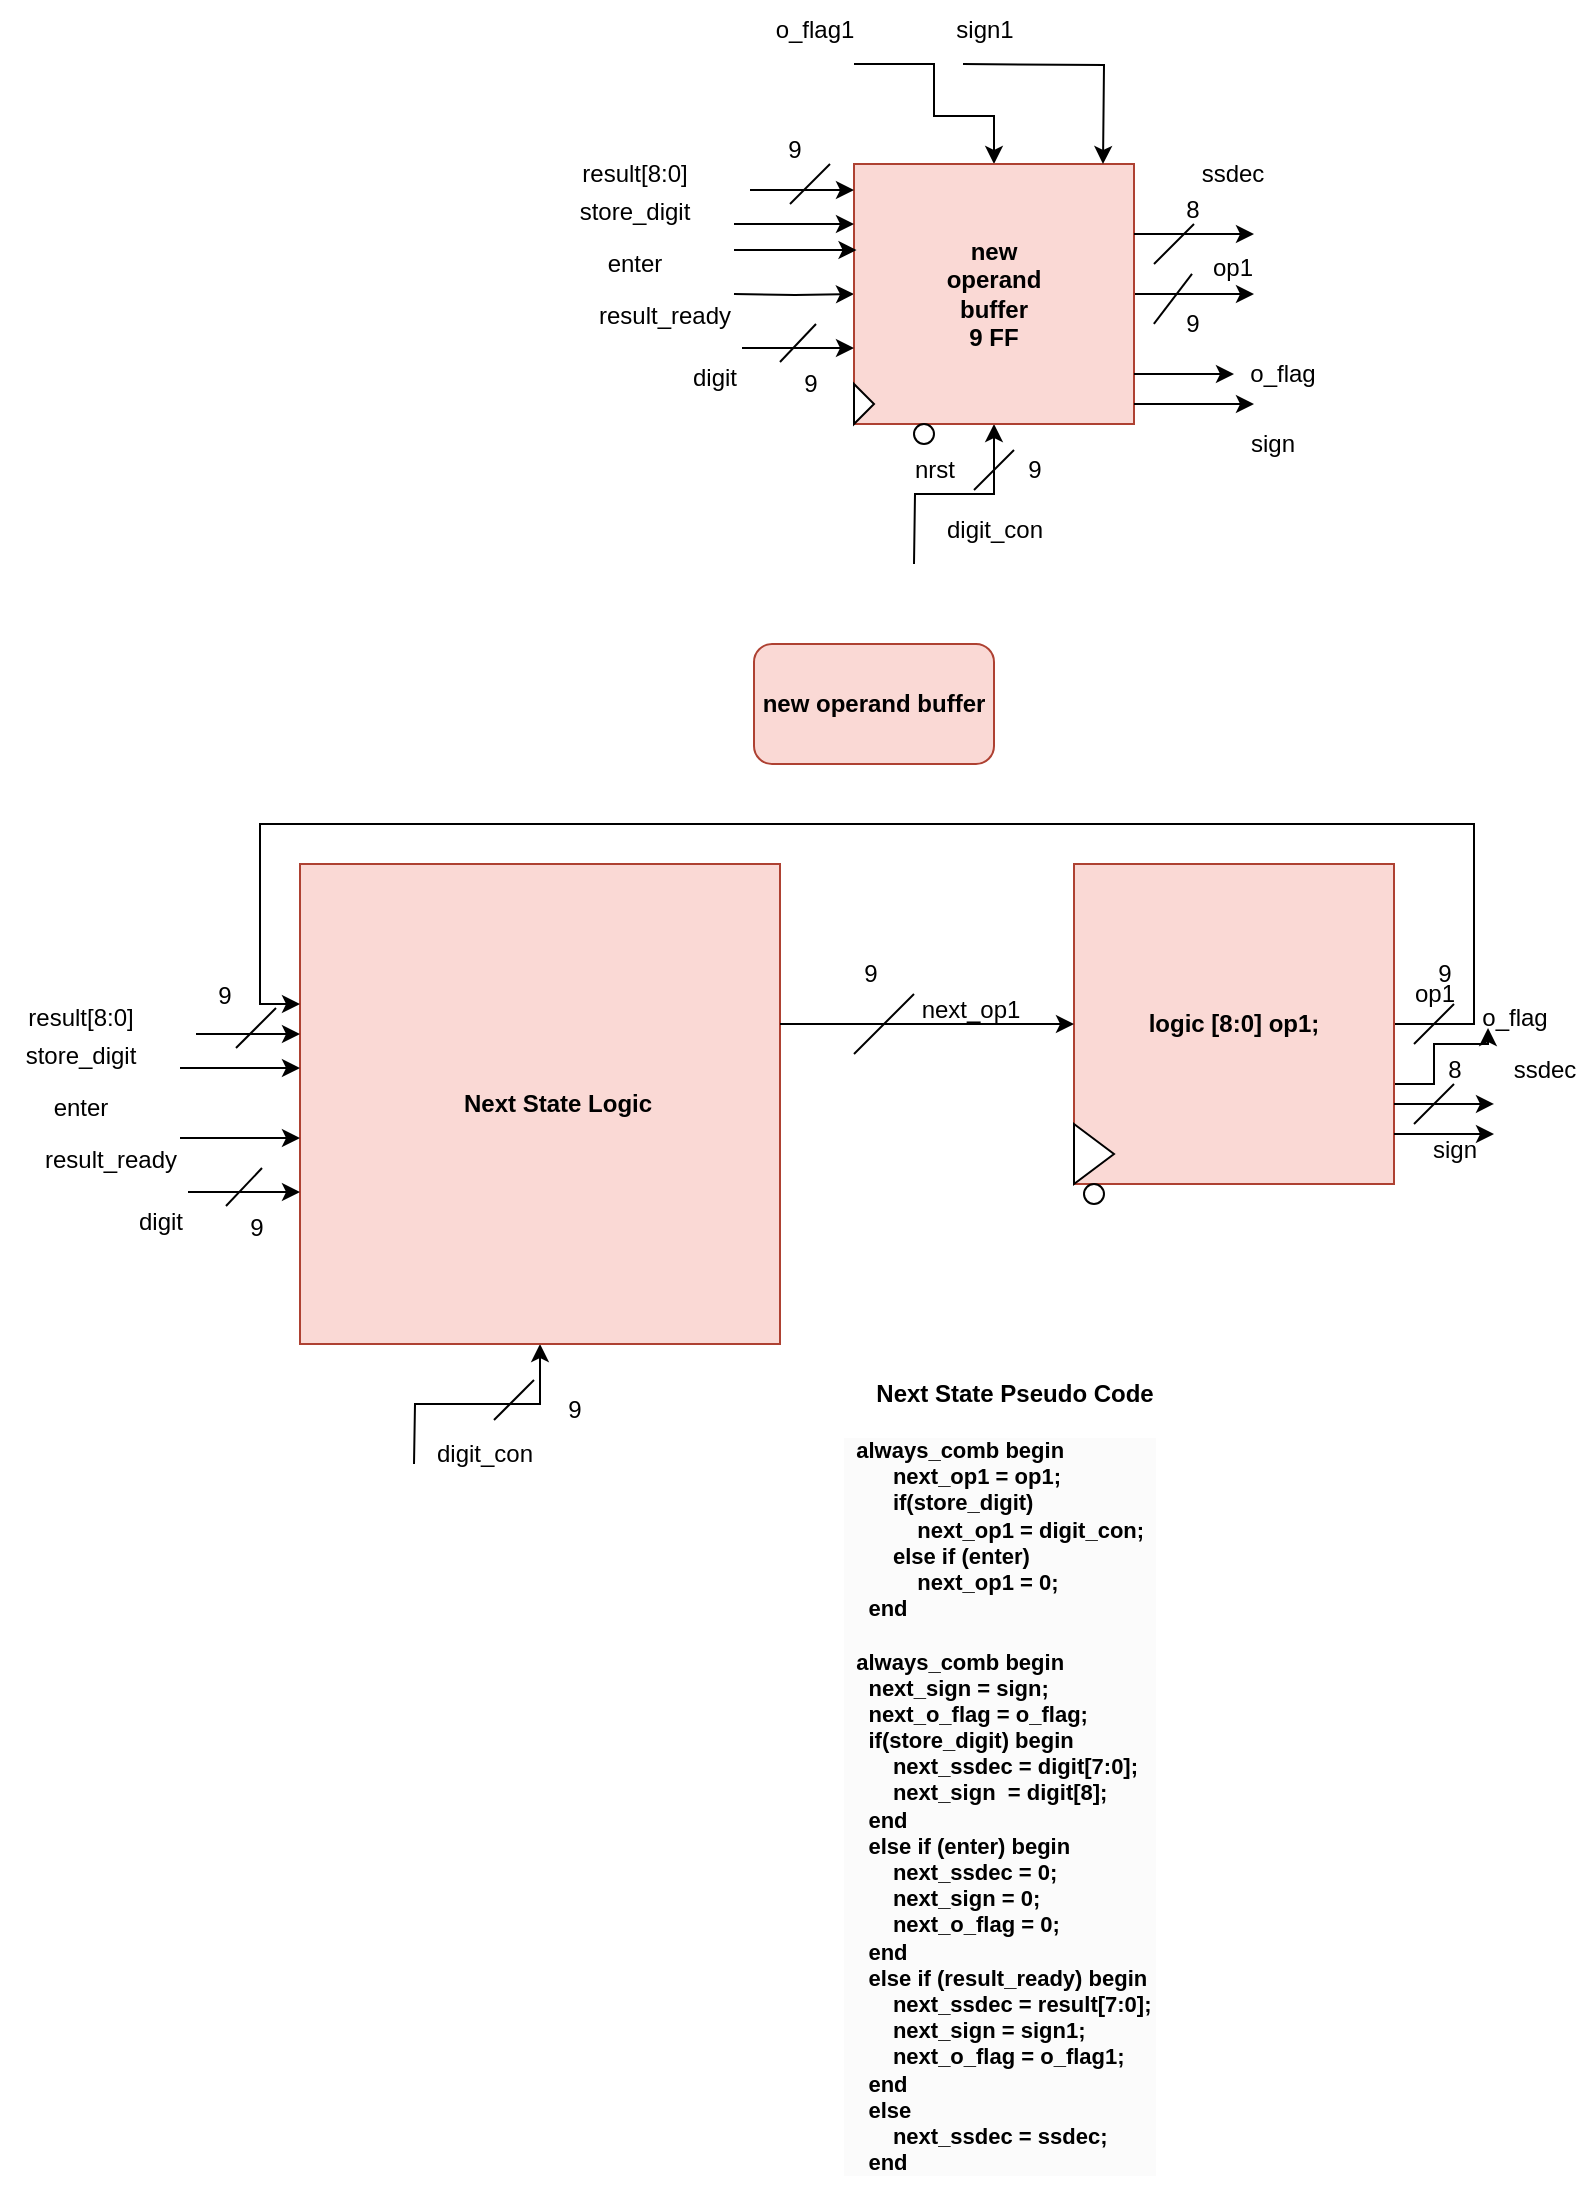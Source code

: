 <mxfile version="21.5.2" type="device">
  <diagram name="new_operand_buffer" id="ePAh65DbA_G20uazlr1b">
    <mxGraphModel dx="1970" dy="476" grid="1" gridSize="10" guides="1" tooltips="1" connect="1" arrows="1" fold="1" page="1" pageScale="1" pageWidth="850" pageHeight="1100" math="0" shadow="0">
      <root>
        <mxCell id="0" />
        <mxCell id="1" parent="0" />
        <mxCell id="0AMTaztvCC-7Y1gPFvDa-27" style="edgeStyle=orthogonalEdgeStyle;rounded=0;orthogonalLoop=1;jettySize=auto;html=1;entryX=0;entryY=0.5;entryDx=0;entryDy=0;" parent="1" target="0AMTaztvCC-7Y1gPFvDa-7" edge="1">
          <mxGeometry relative="1" as="geometry">
            <mxPoint x="330" y="155" as="sourcePoint" />
          </mxGeometry>
        </mxCell>
        <mxCell id="0AMTaztvCC-7Y1gPFvDa-33" style="edgeStyle=orthogonalEdgeStyle;rounded=0;orthogonalLoop=1;jettySize=auto;html=1;" parent="1" source="0AMTaztvCC-7Y1gPFvDa-7" edge="1">
          <mxGeometry relative="1" as="geometry">
            <mxPoint x="590" y="155" as="targetPoint" />
          </mxGeometry>
        </mxCell>
        <mxCell id="bfStQmqmbv6c-yeC5uB7-1" style="edgeStyle=orthogonalEdgeStyle;rounded=0;orthogonalLoop=1;jettySize=auto;html=1;" parent="1" target="0AMTaztvCC-7Y1gPFvDa-7" edge="1">
          <mxGeometry relative="1" as="geometry">
            <mxPoint x="390" y="40" as="sourcePoint" />
            <Array as="points">
              <mxPoint x="430" y="40" />
              <mxPoint x="430" y="66" />
              <mxPoint x="460" y="66" />
            </Array>
          </mxGeometry>
        </mxCell>
        <mxCell id="cD_Pu5Oa4wJDgBuVvZxm-15" style="edgeStyle=orthogonalEdgeStyle;rounded=0;orthogonalLoop=1;jettySize=auto;html=1;" parent="1" target="0AMTaztvCC-7Y1gPFvDa-7" edge="1">
          <mxGeometry relative="1" as="geometry">
            <mxPoint x="420" y="290" as="sourcePoint" />
          </mxGeometry>
        </mxCell>
        <mxCell id="0AMTaztvCC-7Y1gPFvDa-7" value="new&lt;br&gt;operand&lt;br&gt;buffer&lt;br&gt;9 FF" style="rounded=0;whiteSpace=wrap;html=1;fontStyle=1;fillColor=#fad9d5;strokeColor=#ae4132;" parent="1" vertex="1">
          <mxGeometry x="390" y="90" width="140" height="130" as="geometry" />
        </mxCell>
        <mxCell id="0AMTaztvCC-7Y1gPFvDa-8" value="" style="triangle;whiteSpace=wrap;html=1;fontStyle=1" parent="1" vertex="1">
          <mxGeometry x="390" y="200" width="10" height="20" as="geometry" />
        </mxCell>
        <mxCell id="0AMTaztvCC-7Y1gPFvDa-9" value="" style="ellipse;whiteSpace=wrap;html=1;aspect=fixed;fontStyle=1" parent="1" vertex="1">
          <mxGeometry x="420" y="220" width="10" height="10" as="geometry" />
        </mxCell>
        <mxCell id="0AMTaztvCC-7Y1gPFvDa-10" value="digit" style="text;html=1;align=center;verticalAlign=middle;resizable=0;points=[];autosize=1;strokeColor=none;fillColor=none;" parent="1" vertex="1">
          <mxGeometry x="300" y="184" width="40" height="26" as="geometry" />
        </mxCell>
        <mxCell id="0AMTaztvCC-7Y1gPFvDa-11" value="op1" style="text;html=1;align=center;verticalAlign=middle;resizable=0;points=[];autosize=1;strokeColor=none;fillColor=none;" parent="1" vertex="1">
          <mxGeometry x="560" y="129" width="38" height="26" as="geometry" />
        </mxCell>
        <mxCell id="0AMTaztvCC-7Y1gPFvDa-14" value="9" style="text;html=1;align=center;verticalAlign=middle;resizable=0;points=[];autosize=1;strokeColor=none;fillColor=none;" parent="1" vertex="1">
          <mxGeometry x="543.5" y="155" width="30" height="30" as="geometry" />
        </mxCell>
        <mxCell id="0AMTaztvCC-7Y1gPFvDa-15" value="" style="endArrow=none;html=1;rounded=0;" parent="1" edge="1">
          <mxGeometry width="50" height="50" relative="1" as="geometry">
            <mxPoint x="353" y="189" as="sourcePoint" />
            <mxPoint x="371" y="170" as="targetPoint" />
          </mxGeometry>
        </mxCell>
        <mxCell id="0AMTaztvCC-7Y1gPFvDa-16" value="9" style="text;html=1;align=center;verticalAlign=middle;resizable=0;points=[];autosize=1;strokeColor=none;fillColor=none;" parent="1" vertex="1">
          <mxGeometry x="353" y="185" width="30" height="30" as="geometry" />
        </mxCell>
        <mxCell id="0AMTaztvCC-7Y1gPFvDa-19" value="" style="endArrow=classic;html=1;rounded=0;" parent="1" edge="1">
          <mxGeometry width="50" height="50" relative="1" as="geometry">
            <mxPoint x="334" y="182" as="sourcePoint" />
            <mxPoint x="390" y="182" as="targetPoint" />
          </mxGeometry>
        </mxCell>
        <mxCell id="0AMTaztvCC-7Y1gPFvDa-21" value="nrst" style="text;html=1;align=center;verticalAlign=middle;resizable=0;points=[];autosize=1;strokeColor=none;fillColor=none;" parent="1" vertex="1">
          <mxGeometry x="410" y="228" width="40" height="30" as="geometry" />
        </mxCell>
        <mxCell id="0AMTaztvCC-7Y1gPFvDa-22" value="" style="endArrow=classic;html=1;rounded=0;" parent="1" edge="1">
          <mxGeometry width="50" height="50" relative="1" as="geometry">
            <mxPoint x="330" y="120" as="sourcePoint" />
            <mxPoint x="390" y="120" as="targetPoint" />
          </mxGeometry>
        </mxCell>
        <mxCell id="0AMTaztvCC-7Y1gPFvDa-24" value="store_digit" style="text;html=1;align=center;verticalAlign=middle;resizable=0;points=[];autosize=1;strokeColor=none;fillColor=none;" parent="1" vertex="1">
          <mxGeometry x="240" y="99" width="80" height="30" as="geometry" />
        </mxCell>
        <mxCell id="0AMTaztvCC-7Y1gPFvDa-29" value="" style="endArrow=classic;html=1;rounded=0;entryX=0.009;entryY=0.331;entryDx=0;entryDy=0;entryPerimeter=0;" parent="1" target="0AMTaztvCC-7Y1gPFvDa-7" edge="1">
          <mxGeometry width="50" height="50" relative="1" as="geometry">
            <mxPoint x="330" y="133" as="sourcePoint" />
            <mxPoint x="300" y="128" as="targetPoint" />
          </mxGeometry>
        </mxCell>
        <mxCell id="0AMTaztvCC-7Y1gPFvDa-31" value="result_ready" style="text;html=1;align=center;verticalAlign=middle;resizable=0;points=[];autosize=1;strokeColor=none;fillColor=none;" parent="1" vertex="1">
          <mxGeometry x="250" y="151" width="90" height="30" as="geometry" />
        </mxCell>
        <mxCell id="0AMTaztvCC-7Y1gPFvDa-36" value="" style="endArrow=none;html=1;rounded=0;entryX=-0.026;entryY=0.615;entryDx=0;entryDy=0;entryPerimeter=0;exitX=1.071;exitY=0.615;exitDx=0;exitDy=0;exitPerimeter=0;" parent="1" source="0AMTaztvCC-7Y1gPFvDa-7" target="0AMTaztvCC-7Y1gPFvDa-11" edge="1">
          <mxGeometry width="50" height="50" relative="1" as="geometry">
            <mxPoint x="523.5" y="170" as="sourcePoint" />
            <mxPoint x="550" y="140" as="targetPoint" />
          </mxGeometry>
        </mxCell>
        <mxCell id="0AMTaztvCC-7Y1gPFvDa-37" value="&lt;b&gt;new operand buffer&lt;/b&gt;" style="rounded=1;whiteSpace=wrap;html=1;fillColor=#fad9d5;strokeColor=#ae4132;" parent="1" vertex="1">
          <mxGeometry x="340" y="330" width="120" height="60" as="geometry" />
        </mxCell>
        <mxCell id="cD_Pu5Oa4wJDgBuVvZxm-23" style="edgeStyle=orthogonalEdgeStyle;rounded=0;orthogonalLoop=1;jettySize=auto;html=1;" parent="1" target="0AMTaztvCC-7Y1gPFvDa-38" edge="1">
          <mxGeometry relative="1" as="geometry">
            <mxPoint x="170" y="740" as="sourcePoint" />
          </mxGeometry>
        </mxCell>
        <mxCell id="0AMTaztvCC-7Y1gPFvDa-38" value="&lt;div style=&quot;&quot;&gt;&lt;b&gt;&lt;span style=&quot;white-space: pre;&quot;&gt;&#x9;&lt;/span&gt;&lt;span style=&quot;white-space: pre;&quot;&gt;&#x9;&lt;/span&gt;&lt;span style=&quot;white-space: pre;&quot;&gt;&#x9;&lt;/span&gt;Next State Logic&lt;/b&gt;&lt;br&gt;&lt;/div&gt;" style="whiteSpace=wrap;html=1;aspect=fixed;align=left;fillColor=#fad9d5;strokeColor=#ae4132;" parent="1" vertex="1">
          <mxGeometry x="113" y="440" width="240" height="240" as="geometry" />
        </mxCell>
        <mxCell id="0AMTaztvCC-7Y1gPFvDa-50" style="edgeStyle=orthogonalEdgeStyle;rounded=0;orthogonalLoop=1;jettySize=auto;html=1;exitX=1;exitY=0.5;exitDx=0;exitDy=0;" parent="1" source="0AMTaztvCC-7Y1gPFvDa-41" edge="1">
          <mxGeometry relative="1" as="geometry">
            <mxPoint x="113" y="510" as="targetPoint" />
            <Array as="points">
              <mxPoint x="700" y="520" />
              <mxPoint x="700" y="420" />
              <mxPoint x="93" y="420" />
              <mxPoint x="93" y="510" />
              <mxPoint x="113" y="510" />
            </Array>
          </mxGeometry>
        </mxCell>
        <mxCell id="cD_Pu5Oa4wJDgBuVvZxm-27" style="edgeStyle=orthogonalEdgeStyle;rounded=0;orthogonalLoop=1;jettySize=auto;html=1;entryX=1.067;entryY=-0.2;entryDx=0;entryDy=0;entryPerimeter=0;" parent="1" source="0AMTaztvCC-7Y1gPFvDa-41" target="fsFKyJyo10XRsTSG8yEQ-12" edge="1">
          <mxGeometry relative="1" as="geometry">
            <Array as="points">
              <mxPoint x="680" y="550" />
              <mxPoint x="680" y="530" />
              <mxPoint x="707" y="530" />
            </Array>
          </mxGeometry>
        </mxCell>
        <mxCell id="0AMTaztvCC-7Y1gPFvDa-41" value="&lt;b&gt;logic [8:0] op1;&lt;/b&gt;" style="whiteSpace=wrap;html=1;aspect=fixed;fillColor=#fad9d5;strokeColor=#ae4132;" parent="1" vertex="1">
          <mxGeometry x="500" y="440" width="160" height="160" as="geometry" />
        </mxCell>
        <mxCell id="0AMTaztvCC-7Y1gPFvDa-42" value="" style="triangle;whiteSpace=wrap;html=1;" parent="1" vertex="1">
          <mxGeometry x="500" y="570" width="20" height="30" as="geometry" />
        </mxCell>
        <mxCell id="0AMTaztvCC-7Y1gPFvDa-47" value="" style="ellipse;whiteSpace=wrap;html=1;aspect=fixed;" parent="1" vertex="1">
          <mxGeometry x="505" y="600" width="10" height="10" as="geometry" />
        </mxCell>
        <mxCell id="0AMTaztvCC-7Y1gPFvDa-51" value="op1" style="text;html=1;align=center;verticalAlign=middle;resizable=0;points=[];autosize=1;strokeColor=none;fillColor=none;" parent="1" vertex="1">
          <mxGeometry x="660" y="490" width="40" height="30" as="geometry" />
        </mxCell>
        <mxCell id="0AMTaztvCC-7Y1gPFvDa-52" value="" style="endArrow=none;html=1;rounded=0;" parent="1" edge="1">
          <mxGeometry width="50" height="50" relative="1" as="geometry">
            <mxPoint x="670" y="530" as="sourcePoint" />
            <mxPoint x="690" y="510" as="targetPoint" />
          </mxGeometry>
        </mxCell>
        <mxCell id="0AMTaztvCC-7Y1gPFvDa-53" value="9" style="text;html=1;align=center;verticalAlign=middle;resizable=0;points=[];autosize=1;strokeColor=none;fillColor=none;" parent="1" vertex="1">
          <mxGeometry x="670" y="480" width="30" height="30" as="geometry" />
        </mxCell>
        <mxCell id="0AMTaztvCC-7Y1gPFvDa-57" value="" style="endArrow=classic;html=1;rounded=0;entryX=0;entryY=0.5;entryDx=0;entryDy=0;" parent="1" target="0AMTaztvCC-7Y1gPFvDa-41" edge="1">
          <mxGeometry width="50" height="50" relative="1" as="geometry">
            <mxPoint x="353" y="520" as="sourcePoint" />
            <mxPoint x="403" y="470" as="targetPoint" />
          </mxGeometry>
        </mxCell>
        <mxCell id="0AMTaztvCC-7Y1gPFvDa-58" value="next_op1" style="text;html=1;align=center;verticalAlign=middle;resizable=0;points=[];autosize=1;strokeColor=none;fillColor=none;" parent="1" vertex="1">
          <mxGeometry x="412.5" y="498" width="70" height="30" as="geometry" />
        </mxCell>
        <mxCell id="0AMTaztvCC-7Y1gPFvDa-59" value="" style="endArrow=none;html=1;rounded=0;" parent="1" edge="1">
          <mxGeometry width="50" height="50" relative="1" as="geometry">
            <mxPoint x="390" y="535" as="sourcePoint" />
            <mxPoint x="420" y="505" as="targetPoint" />
          </mxGeometry>
        </mxCell>
        <mxCell id="0AMTaztvCC-7Y1gPFvDa-60" value="9" style="text;html=1;align=center;verticalAlign=middle;resizable=0;points=[];autosize=1;strokeColor=none;fillColor=none;" parent="1" vertex="1">
          <mxGeometry x="382.5" y="480" width="30" height="30" as="geometry" />
        </mxCell>
        <mxCell id="J_uIwmTBdMHSvv_xG37f-4" value="" style="endArrow=classic;html=1;rounded=0;" parent="1" edge="1">
          <mxGeometry width="50" height="50" relative="1" as="geometry">
            <mxPoint x="660" y="575" as="sourcePoint" />
            <mxPoint x="710" y="575" as="targetPoint" />
          </mxGeometry>
        </mxCell>
        <mxCell id="J_uIwmTBdMHSvv_xG37f-12" value="" style="endArrow=classic;html=1;rounded=0;entryX=-0.004;entryY=0.429;entryDx=0;entryDy=0;entryPerimeter=0;" parent="1" edge="1">
          <mxGeometry width="50" height="50" relative="1" as="geometry">
            <mxPoint x="338" y="103" as="sourcePoint" />
            <mxPoint x="390" y="103" as="targetPoint" />
          </mxGeometry>
        </mxCell>
        <mxCell id="J_uIwmTBdMHSvv_xG37f-13" value="result[8:0]" style="text;html=1;align=center;verticalAlign=middle;resizable=0;points=[];autosize=1;strokeColor=none;fillColor=none;" parent="1" vertex="1">
          <mxGeometry x="240" y="80" width="80" height="30" as="geometry" />
        </mxCell>
        <mxCell id="J_uIwmTBdMHSvv_xG37f-16" value="" style="endArrow=none;html=1;rounded=0;" parent="1" edge="1">
          <mxGeometry width="50" height="50" relative="1" as="geometry">
            <mxPoint x="358" y="110" as="sourcePoint" />
            <mxPoint x="378" y="90" as="targetPoint" />
          </mxGeometry>
        </mxCell>
        <mxCell id="J_uIwmTBdMHSvv_xG37f-17" value="9" style="text;html=1;align=center;verticalAlign=middle;resizable=0;points=[];autosize=1;strokeColor=none;fillColor=none;" parent="1" vertex="1">
          <mxGeometry x="345" y="68" width="30" height="30" as="geometry" />
        </mxCell>
        <mxCell id="J_uIwmTBdMHSvv_xG37f-18" value="" style="endArrow=classic;html=1;rounded=0;" parent="1" edge="1">
          <mxGeometry width="50" height="50" relative="1" as="geometry">
            <mxPoint x="530" y="210" as="sourcePoint" />
            <mxPoint x="590" y="210" as="targetPoint" />
          </mxGeometry>
        </mxCell>
        <mxCell id="J_uIwmTBdMHSvv_xG37f-19" value="sign" style="text;html=1;align=center;verticalAlign=middle;resizable=0;points=[];autosize=1;strokeColor=none;fillColor=none;" parent="1" vertex="1">
          <mxGeometry x="573.5" y="215" width="50" height="30" as="geometry" />
        </mxCell>
        <mxCell id="J_uIwmTBdMHSvv_xG37f-21" value="sign" style="text;html=1;align=center;verticalAlign=middle;resizable=0;points=[];autosize=1;strokeColor=none;fillColor=none;" parent="1" vertex="1">
          <mxGeometry x="665" y="568" width="50" height="30" as="geometry" />
        </mxCell>
        <mxCell id="fsFKyJyo10XRsTSG8yEQ-2" value="enter" style="text;html=1;align=center;verticalAlign=middle;resizable=0;points=[];autosize=1;strokeColor=none;fillColor=none;" parent="1" vertex="1">
          <mxGeometry x="255" y="125" width="50" height="30" as="geometry" />
        </mxCell>
        <mxCell id="fsFKyJyo10XRsTSG8yEQ-3" value="" style="endArrow=classic;html=1;rounded=0;" parent="1" edge="1">
          <mxGeometry width="50" height="50" relative="1" as="geometry">
            <mxPoint x="530" y="125" as="sourcePoint" />
            <mxPoint x="590" y="125" as="targetPoint" />
          </mxGeometry>
        </mxCell>
        <mxCell id="fsFKyJyo10XRsTSG8yEQ-4" value="ssdec" style="text;html=1;align=center;verticalAlign=middle;resizable=0;points=[];autosize=1;strokeColor=none;fillColor=none;" parent="1" vertex="1">
          <mxGeometry x="554" y="80" width="50" height="30" as="geometry" />
        </mxCell>
        <mxCell id="fsFKyJyo10XRsTSG8yEQ-6" value="" style="endArrow=none;html=1;rounded=0;" parent="1" edge="1">
          <mxGeometry width="50" height="50" relative="1" as="geometry">
            <mxPoint x="540" y="140" as="sourcePoint" />
            <mxPoint x="560" y="120" as="targetPoint" />
          </mxGeometry>
        </mxCell>
        <mxCell id="fsFKyJyo10XRsTSG8yEQ-7" value="8" style="text;html=1;align=center;verticalAlign=middle;resizable=0;points=[];autosize=1;strokeColor=none;fillColor=none;" parent="1" vertex="1">
          <mxGeometry x="543.5" y="98" width="30" height="30" as="geometry" />
        </mxCell>
        <mxCell id="fsFKyJyo10XRsTSG8yEQ-9" value="" style="endArrow=classic;html=1;rounded=0;entryX=0.9;entryY=-0.267;entryDx=0;entryDy=0;entryPerimeter=0;" parent="1" target="J_uIwmTBdMHSvv_xG37f-21" edge="1">
          <mxGeometry width="50" height="50" relative="1" as="geometry">
            <mxPoint x="660" y="560" as="sourcePoint" />
            <mxPoint x="710" y="510" as="targetPoint" />
          </mxGeometry>
        </mxCell>
        <mxCell id="fsFKyJyo10XRsTSG8yEQ-10" value="ssdec" style="text;html=1;align=center;verticalAlign=middle;resizable=0;points=[];autosize=1;strokeColor=none;fillColor=none;" parent="1" vertex="1">
          <mxGeometry x="710" y="528" width="50" height="30" as="geometry" />
        </mxCell>
        <mxCell id="fsFKyJyo10XRsTSG8yEQ-11" value="" style="endArrow=none;html=1;rounded=0;" parent="1" edge="1">
          <mxGeometry width="50" height="50" relative="1" as="geometry">
            <mxPoint x="670" y="570" as="sourcePoint" />
            <mxPoint x="690" y="550" as="targetPoint" />
          </mxGeometry>
        </mxCell>
        <mxCell id="fsFKyJyo10XRsTSG8yEQ-12" value="8" style="text;html=1;align=center;verticalAlign=middle;resizable=0;points=[];autosize=1;strokeColor=none;fillColor=none;" parent="1" vertex="1">
          <mxGeometry x="675" y="528" width="30" height="30" as="geometry" />
        </mxCell>
        <mxCell id="bfStQmqmbv6c-yeC5uB7-2" value="o_flag1" style="text;html=1;align=center;verticalAlign=middle;resizable=0;points=[];autosize=1;strokeColor=none;fillColor=none;" parent="1" vertex="1">
          <mxGeometry x="340" y="8" width="60" height="30" as="geometry" />
        </mxCell>
        <mxCell id="bfStQmqmbv6c-yeC5uB7-3" style="edgeStyle=orthogonalEdgeStyle;rounded=0;orthogonalLoop=1;jettySize=auto;html=1;" parent="1" edge="1">
          <mxGeometry relative="1" as="geometry">
            <mxPoint x="514.5" y="90" as="targetPoint" />
            <mxPoint x="444.5" y="40" as="sourcePoint" />
          </mxGeometry>
        </mxCell>
        <mxCell id="bfStQmqmbv6c-yeC5uB7-4" value="sign1" style="text;html=1;align=center;verticalAlign=middle;resizable=0;points=[];autosize=1;strokeColor=none;fillColor=none;" parent="1" vertex="1">
          <mxGeometry x="430" y="8" width="50" height="30" as="geometry" />
        </mxCell>
        <mxCell id="bfStQmqmbv6c-yeC5uB7-10" value="" style="endArrow=classic;html=1;rounded=0;" parent="1" edge="1">
          <mxGeometry width="50" height="50" relative="1" as="geometry">
            <mxPoint x="530" y="195" as="sourcePoint" />
            <mxPoint x="580" y="195" as="targetPoint" />
          </mxGeometry>
        </mxCell>
        <mxCell id="bfStQmqmbv6c-yeC5uB7-12" value="o_flag" style="text;html=1;align=center;verticalAlign=middle;resizable=0;points=[];autosize=1;strokeColor=none;fillColor=none;" parent="1" vertex="1">
          <mxGeometry x="573.5" y="180" width="60" height="30" as="geometry" />
        </mxCell>
        <mxCell id="cD_Pu5Oa4wJDgBuVvZxm-1" style="edgeStyle=orthogonalEdgeStyle;rounded=0;orthogonalLoop=1;jettySize=auto;html=1;entryX=0;entryY=0.5;entryDx=0;entryDy=0;" parent="1" edge="1">
          <mxGeometry relative="1" as="geometry">
            <mxPoint x="53" y="577" as="sourcePoint" />
            <mxPoint x="113" y="577" as="targetPoint" />
          </mxGeometry>
        </mxCell>
        <mxCell id="cD_Pu5Oa4wJDgBuVvZxm-2" value="digit" style="text;html=1;align=center;verticalAlign=middle;resizable=0;points=[];autosize=1;strokeColor=none;fillColor=none;" parent="1" vertex="1">
          <mxGeometry x="23" y="606" width="40" height="26" as="geometry" />
        </mxCell>
        <mxCell id="cD_Pu5Oa4wJDgBuVvZxm-3" value="" style="endArrow=none;html=1;rounded=0;" parent="1" edge="1">
          <mxGeometry width="50" height="50" relative="1" as="geometry">
            <mxPoint x="76" y="611" as="sourcePoint" />
            <mxPoint x="94" y="592" as="targetPoint" />
          </mxGeometry>
        </mxCell>
        <mxCell id="cD_Pu5Oa4wJDgBuVvZxm-4" value="9" style="text;html=1;align=center;verticalAlign=middle;resizable=0;points=[];autosize=1;strokeColor=none;fillColor=none;" parent="1" vertex="1">
          <mxGeometry x="76" y="607" width="30" height="30" as="geometry" />
        </mxCell>
        <mxCell id="cD_Pu5Oa4wJDgBuVvZxm-5" value="" style="endArrow=classic;html=1;rounded=0;" parent="1" edge="1">
          <mxGeometry width="50" height="50" relative="1" as="geometry">
            <mxPoint x="57" y="604" as="sourcePoint" />
            <mxPoint x="113" y="604" as="targetPoint" />
          </mxGeometry>
        </mxCell>
        <mxCell id="cD_Pu5Oa4wJDgBuVvZxm-6" value="" style="endArrow=classic;html=1;rounded=0;" parent="1" edge="1">
          <mxGeometry width="50" height="50" relative="1" as="geometry">
            <mxPoint x="53" y="542" as="sourcePoint" />
            <mxPoint x="113" y="542" as="targetPoint" />
          </mxGeometry>
        </mxCell>
        <mxCell id="cD_Pu5Oa4wJDgBuVvZxm-7" value="store_digit" style="text;html=1;align=center;verticalAlign=middle;resizable=0;points=[];autosize=1;strokeColor=none;fillColor=none;" parent="1" vertex="1">
          <mxGeometry x="-37" y="521" width="80" height="30" as="geometry" />
        </mxCell>
        <mxCell id="cD_Pu5Oa4wJDgBuVvZxm-8" value="result_ready" style="text;html=1;align=center;verticalAlign=middle;resizable=0;points=[];autosize=1;strokeColor=none;fillColor=none;" parent="1" vertex="1">
          <mxGeometry x="-27" y="573" width="90" height="30" as="geometry" />
        </mxCell>
        <mxCell id="cD_Pu5Oa4wJDgBuVvZxm-9" value="" style="endArrow=classic;html=1;rounded=0;entryX=-0.004;entryY=0.429;entryDx=0;entryDy=0;entryPerimeter=0;" parent="1" edge="1">
          <mxGeometry width="50" height="50" relative="1" as="geometry">
            <mxPoint x="61" y="525" as="sourcePoint" />
            <mxPoint x="113" y="525" as="targetPoint" />
          </mxGeometry>
        </mxCell>
        <mxCell id="cD_Pu5Oa4wJDgBuVvZxm-10" value="result[8:0]" style="text;html=1;align=center;verticalAlign=middle;resizable=0;points=[];autosize=1;strokeColor=none;fillColor=none;" parent="1" vertex="1">
          <mxGeometry x="-37" y="502" width="80" height="30" as="geometry" />
        </mxCell>
        <mxCell id="cD_Pu5Oa4wJDgBuVvZxm-11" value="" style="endArrow=none;html=1;rounded=0;" parent="1" edge="1">
          <mxGeometry width="50" height="50" relative="1" as="geometry">
            <mxPoint x="81" y="532" as="sourcePoint" />
            <mxPoint x="101" y="512" as="targetPoint" />
          </mxGeometry>
        </mxCell>
        <mxCell id="cD_Pu5Oa4wJDgBuVvZxm-12" value="9" style="text;html=1;align=center;verticalAlign=middle;resizable=0;points=[];autosize=1;strokeColor=none;fillColor=none;" parent="1" vertex="1">
          <mxGeometry x="60" y="491" width="30" height="30" as="geometry" />
        </mxCell>
        <mxCell id="cD_Pu5Oa4wJDgBuVvZxm-13" value="enter" style="text;html=1;align=center;verticalAlign=middle;resizable=0;points=[];autosize=1;strokeColor=none;fillColor=none;" parent="1" vertex="1">
          <mxGeometry x="-22" y="547" width="50" height="30" as="geometry" />
        </mxCell>
        <mxCell id="cD_Pu5Oa4wJDgBuVvZxm-16" value="digit_con" style="text;html=1;align=center;verticalAlign=middle;resizable=0;points=[];autosize=1;strokeColor=none;fillColor=none;" parent="1" vertex="1">
          <mxGeometry x="425" y="258" width="70" height="30" as="geometry" />
        </mxCell>
        <mxCell id="cD_Pu5Oa4wJDgBuVvZxm-17" value="9" style="text;html=1;align=center;verticalAlign=middle;resizable=0;points=[];autosize=1;strokeColor=none;fillColor=none;" parent="1" vertex="1">
          <mxGeometry x="465" y="228" width="30" height="30" as="geometry" />
        </mxCell>
        <mxCell id="cD_Pu5Oa4wJDgBuVvZxm-18" value="" style="endArrow=none;html=1;rounded=0;" parent="1" edge="1">
          <mxGeometry width="50" height="50" relative="1" as="geometry">
            <mxPoint x="450" y="253" as="sourcePoint" />
            <mxPoint x="470" y="233" as="targetPoint" />
          </mxGeometry>
        </mxCell>
        <mxCell id="cD_Pu5Oa4wJDgBuVvZxm-24" value="digit_con" style="text;html=1;align=center;verticalAlign=middle;resizable=0;points=[];autosize=1;strokeColor=none;fillColor=none;" parent="1" vertex="1">
          <mxGeometry x="170" y="720" width="70" height="30" as="geometry" />
        </mxCell>
        <mxCell id="cD_Pu5Oa4wJDgBuVvZxm-25" value="9" style="text;html=1;align=center;verticalAlign=middle;resizable=0;points=[];autosize=1;strokeColor=none;fillColor=none;" parent="1" vertex="1">
          <mxGeometry x="235" y="698" width="30" height="30" as="geometry" />
        </mxCell>
        <mxCell id="cD_Pu5Oa4wJDgBuVvZxm-26" value="" style="endArrow=none;html=1;rounded=0;" parent="1" edge="1">
          <mxGeometry width="50" height="50" relative="1" as="geometry">
            <mxPoint x="210" y="718" as="sourcePoint" />
            <mxPoint x="230" y="698" as="targetPoint" />
          </mxGeometry>
        </mxCell>
        <mxCell id="cD_Pu5Oa4wJDgBuVvZxm-29" value="o_flag" style="text;html=1;align=center;verticalAlign=middle;resizable=0;points=[];autosize=1;strokeColor=none;fillColor=none;" parent="1" vertex="1">
          <mxGeometry x="690" y="502" width="60" height="30" as="geometry" />
        </mxCell>
        <mxCell id="cD_Pu5Oa4wJDgBuVvZxm-31" value="&lt;div style=&quot;border-color: var(--border-color); color: rgb(0, 0, 0); font-family: Helvetica; font-style: normal; font-variant-ligatures: normal; font-variant-caps: normal; font-weight: 400; letter-spacing: normal; orphans: 2; text-align: left; text-indent: 0px; text-transform: none; widows: 2; word-spacing: 0px; -webkit-text-stroke-width: 0px; background-color: rgb(251, 251, 251); text-decoration-thickness: initial; text-decoration-style: initial; text-decoration-color: initial; font-size: 11px;&quot;&gt;&lt;font style=&quot;border-color: var(--border-color); font-size: 11px;&quot;&gt;&lt;b style=&quot;border-color: var(--border-color); background-color: initial;&quot;&gt;&amp;nbsp; always_comb begin&lt;/b&gt;&lt;br style=&quot;border-color: var(--border-color);&quot;&gt;&lt;/font&gt;&lt;/div&gt;&lt;div style=&quot;border-color: var(--border-color); color: rgb(0, 0, 0); font-family: Helvetica; font-style: normal; font-variant-ligatures: normal; font-variant-caps: normal; font-weight: 400; letter-spacing: normal; orphans: 2; text-align: left; text-indent: 0px; text-transform: none; widows: 2; word-spacing: 0px; -webkit-text-stroke-width: 0px; background-color: rgb(251, 251, 251); text-decoration-thickness: initial; text-decoration-style: initial; text-decoration-color: initial; font-size: 11px;&quot;&gt;&lt;div style=&quot;border-color: var(--border-color);&quot;&gt;&lt;b style=&quot;border-color: var(--border-color);&quot;&gt;&lt;font style=&quot;border-color: var(--border-color); font-size: 11px;&quot;&gt;&amp;nbsp; &amp;nbsp; &amp;nbsp; &amp;nbsp; next_op1 = op1;&lt;/font&gt;&lt;/b&gt;&lt;/div&gt;&lt;div style=&quot;border-color: var(--border-color);&quot;&gt;&lt;b style=&quot;border-color: var(--border-color);&quot;&gt;&lt;font style=&quot;border-color: var(--border-color); font-size: 11px;&quot;&gt;&amp;nbsp; &amp;nbsp; &amp;nbsp; &amp;nbsp; if(store_digit)&lt;/font&gt;&lt;/b&gt;&lt;/div&gt;&lt;div style=&quot;border-color: var(--border-color);&quot;&gt;&lt;font style=&quot;border-color: var(--border-color); font-size: 11px;&quot;&gt;&lt;b style=&quot;border-color: var(--border-color);&quot;&gt;&amp;nbsp; &amp;nbsp; &amp;nbsp; &amp;nbsp; &amp;nbsp; &amp;nbsp; next_op1 = digit_con;&lt;/b&gt;&lt;b style=&quot;border-color: var(--border-color); background-color: initial;&quot;&gt;&amp;nbsp;&amp;nbsp;&lt;/b&gt;&lt;/font&gt;&lt;/div&gt;&lt;div style=&quot;border-color: var(--border-color);&quot;&gt;&lt;b style=&quot;border-color: var(--border-color);&quot;&gt;&lt;font style=&quot;border-color: var(--border-color); font-size: 11px;&quot;&gt;&amp;nbsp; &amp;nbsp; &amp;nbsp; &amp;nbsp; else if (enter)&lt;/font&gt;&lt;/b&gt;&lt;/div&gt;&lt;div style=&quot;border-color: var(--border-color);&quot;&gt;&lt;b style=&quot;border-color: var(--border-color);&quot;&gt;&lt;font style=&quot;border-color: var(--border-color); font-size: 11px;&quot;&gt;&amp;nbsp; &amp;nbsp; &amp;nbsp; &amp;nbsp; &amp;nbsp; &amp;nbsp; next_op1 = 0;&lt;/font&gt;&lt;/b&gt;&lt;/div&gt;&lt;div style=&quot;border-color: var(--border-color);&quot;&gt;&lt;b style=&quot;border-color: var(--border-color);&quot;&gt;&lt;font style=&quot;border-color: var(--border-color); font-size: 11px;&quot;&gt;&amp;nbsp; &amp;nbsp; end&lt;/font&gt;&lt;/b&gt;&lt;/div&gt;&lt;div style=&quot;border-color: var(--border-color);&quot;&gt;&lt;b style=&quot;border-color: var(--border-color);&quot;&gt;&lt;font style=&quot;border-color: var(--border-color); font-size: 11px;&quot;&gt;&lt;br style=&quot;border-color: var(--border-color);&quot;&gt;&lt;/font&gt;&lt;/b&gt;&lt;/div&gt;&lt;div style=&quot;border-color: var(--border-color);&quot;&gt;&lt;b style=&quot;border-color: var(--border-color);&quot;&gt;&lt;font style=&quot;border-color: var(--border-color); font-size: 11px;&quot;&gt;&amp;nbsp; always_comb begin&lt;/font&gt;&lt;/b&gt;&lt;/div&gt;&lt;div style=&quot;border-color: var(--border-color);&quot;&gt;&lt;b style=&quot;border-color: var(--border-color);&quot;&gt;&lt;font style=&quot;border-color: var(--border-color); font-size: 11px;&quot;&gt;&amp;nbsp; &amp;nbsp; next_sign = sign;&lt;/font&gt;&lt;/b&gt;&lt;/div&gt;&lt;div style=&quot;border-color: var(--border-color);&quot;&gt;&lt;b style=&quot;border-color: var(--border-color);&quot;&gt;&lt;font style=&quot;border-color: var(--border-color); font-size: 11px;&quot;&gt;&amp;nbsp; &amp;nbsp; next_o_flag = o_flag;&lt;/font&gt;&lt;/b&gt;&lt;/div&gt;&lt;div style=&quot;border-color: var(--border-color);&quot;&gt;&lt;b style=&quot;border-color: var(--border-color);&quot;&gt;&lt;font style=&quot;border-color: var(--border-color); font-size: 11px;&quot;&gt;&amp;nbsp; &amp;nbsp; if(store_digit) begin&lt;/font&gt;&lt;/b&gt;&lt;/div&gt;&lt;div style=&quot;border-color: var(--border-color);&quot;&gt;&lt;b style=&quot;border-color: var(--border-color);&quot;&gt;&lt;font style=&quot;border-color: var(--border-color); font-size: 11px;&quot;&gt;&amp;nbsp; &amp;nbsp; &amp;nbsp; &amp;nbsp; next_ssdec = digit[7:0];&lt;/font&gt;&lt;/b&gt;&lt;/div&gt;&lt;div style=&quot;border-color: var(--border-color);&quot;&gt;&lt;b style=&quot;border-color: var(--border-color);&quot;&gt;&lt;font style=&quot;border-color: var(--border-color); font-size: 11px;&quot;&gt;&amp;nbsp; &amp;nbsp; &amp;nbsp; &amp;nbsp; next_sign&amp;nbsp; = digit[8];&lt;/font&gt;&lt;/b&gt;&lt;/div&gt;&lt;div style=&quot;border-color: var(--border-color);&quot;&gt;&lt;b style=&quot;border-color: var(--border-color);&quot;&gt;&lt;font style=&quot;border-color: var(--border-color); font-size: 11px;&quot;&gt;&amp;nbsp; &amp;nbsp; end&lt;/font&gt;&lt;/b&gt;&lt;/div&gt;&lt;div style=&quot;border-color: var(--border-color);&quot;&gt;&lt;b style=&quot;border-color: var(--border-color);&quot;&gt;&lt;font style=&quot;border-color: var(--border-color); font-size: 11px;&quot;&gt;&amp;nbsp; &amp;nbsp; else if (enter) begin&lt;/font&gt;&lt;/b&gt;&lt;/div&gt;&lt;div style=&quot;border-color: var(--border-color);&quot;&gt;&lt;b style=&quot;border-color: var(--border-color);&quot;&gt;&lt;font style=&quot;border-color: var(--border-color); font-size: 11px;&quot;&gt;&amp;nbsp; &amp;nbsp; &amp;nbsp; &amp;nbsp; next_ssdec = 0;&lt;/font&gt;&lt;/b&gt;&lt;/div&gt;&lt;div style=&quot;border-color: var(--border-color);&quot;&gt;&lt;b style=&quot;border-color: var(--border-color);&quot;&gt;&lt;font style=&quot;border-color: var(--border-color); font-size: 11px;&quot;&gt;&amp;nbsp; &amp;nbsp; &amp;nbsp; &amp;nbsp; next_sign = 0;&lt;/font&gt;&lt;/b&gt;&lt;/div&gt;&lt;div style=&quot;border-color: var(--border-color);&quot;&gt;&lt;b style=&quot;border-color: var(--border-color);&quot;&gt;&lt;font style=&quot;border-color: var(--border-color); font-size: 11px;&quot;&gt;&amp;nbsp; &amp;nbsp; &amp;nbsp; &amp;nbsp; next_o_flag = 0;&lt;/font&gt;&lt;/b&gt;&lt;/div&gt;&lt;div style=&quot;border-color: var(--border-color);&quot;&gt;&lt;b style=&quot;border-color: var(--border-color);&quot;&gt;&lt;font style=&quot;border-color: var(--border-color); font-size: 11px;&quot;&gt;&amp;nbsp; &amp;nbsp; end&lt;/font&gt;&lt;/b&gt;&lt;/div&gt;&lt;div style=&quot;border-color: var(--border-color);&quot;&gt;&lt;b style=&quot;border-color: var(--border-color);&quot;&gt;&lt;font style=&quot;border-color: var(--border-color); font-size: 11px;&quot;&gt;&amp;nbsp; &amp;nbsp; else if (result_ready) begin&lt;/font&gt;&lt;/b&gt;&lt;/div&gt;&lt;div style=&quot;border-color: var(--border-color);&quot;&gt;&lt;b style=&quot;border-color: var(--border-color);&quot;&gt;&lt;font style=&quot;border-color: var(--border-color); font-size: 11px;&quot;&gt;&amp;nbsp; &amp;nbsp; &amp;nbsp; &amp;nbsp; next_ssdec = result[7:0];&lt;/font&gt;&lt;/b&gt;&lt;/div&gt;&lt;div style=&quot;border-color: var(--border-color);&quot;&gt;&lt;b style=&quot;border-color: var(--border-color);&quot;&gt;&lt;font style=&quot;border-color: var(--border-color); font-size: 11px;&quot;&gt;&amp;nbsp; &amp;nbsp; &amp;nbsp; &amp;nbsp; next_sign = sign1;&lt;/font&gt;&lt;/b&gt;&lt;/div&gt;&lt;div style=&quot;border-color: var(--border-color);&quot;&gt;&lt;b style=&quot;border-color: var(--border-color);&quot;&gt;&lt;font style=&quot;border-color: var(--border-color); font-size: 11px;&quot;&gt;&amp;nbsp; &amp;nbsp; &amp;nbsp; &amp;nbsp; next_o_flag = o_flag1;&lt;/font&gt;&lt;/b&gt;&lt;/div&gt;&lt;div style=&quot;border-color: var(--border-color);&quot;&gt;&lt;b style=&quot;border-color: var(--border-color);&quot;&gt;&lt;font style=&quot;border-color: var(--border-color); font-size: 11px;&quot;&gt;&amp;nbsp; &amp;nbsp; end&lt;/font&gt;&lt;/b&gt;&lt;/div&gt;&lt;div style=&quot;border-color: var(--border-color);&quot;&gt;&lt;b style=&quot;border-color: var(--border-color);&quot;&gt;&lt;font style=&quot;border-color: var(--border-color); font-size: 11px;&quot;&gt;&amp;nbsp; &amp;nbsp; else&lt;/font&gt;&lt;/b&gt;&lt;/div&gt;&lt;div style=&quot;border-color: var(--border-color);&quot;&gt;&lt;b style=&quot;border-color: var(--border-color);&quot;&gt;&lt;font style=&quot;border-color: var(--border-color); font-size: 11px;&quot;&gt;&amp;nbsp; &amp;nbsp; &amp;nbsp; &amp;nbsp; next_ssdec = ssdec;&lt;/font&gt;&lt;/b&gt;&lt;/div&gt;&lt;div style=&quot;border-color: var(--border-color);&quot;&gt;&lt;b style=&quot;border-color: var(--border-color);&quot;&gt;&lt;font style=&quot;border-color: var(--border-color); font-size: 11px;&quot;&gt;&amp;nbsp; &amp;nbsp; end&lt;/font&gt;&lt;/b&gt;&lt;/div&gt;&lt;/div&gt;" style="text;whiteSpace=wrap;html=1;" parent="1" vertex="1">
          <mxGeometry x="383" y="720" width="190" height="390" as="geometry" />
        </mxCell>
        <mxCell id="cD_Pu5Oa4wJDgBuVvZxm-32" value="&lt;b&gt;Next State Pseudo Code&lt;/b&gt;" style="text;html=1;align=center;verticalAlign=middle;resizable=0;points=[];autosize=1;strokeColor=none;fillColor=none;" parent="1" vertex="1">
          <mxGeometry x="390" y="690" width="160" height="30" as="geometry" />
        </mxCell>
      </root>
    </mxGraphModel>
  </diagram>
</mxfile>

